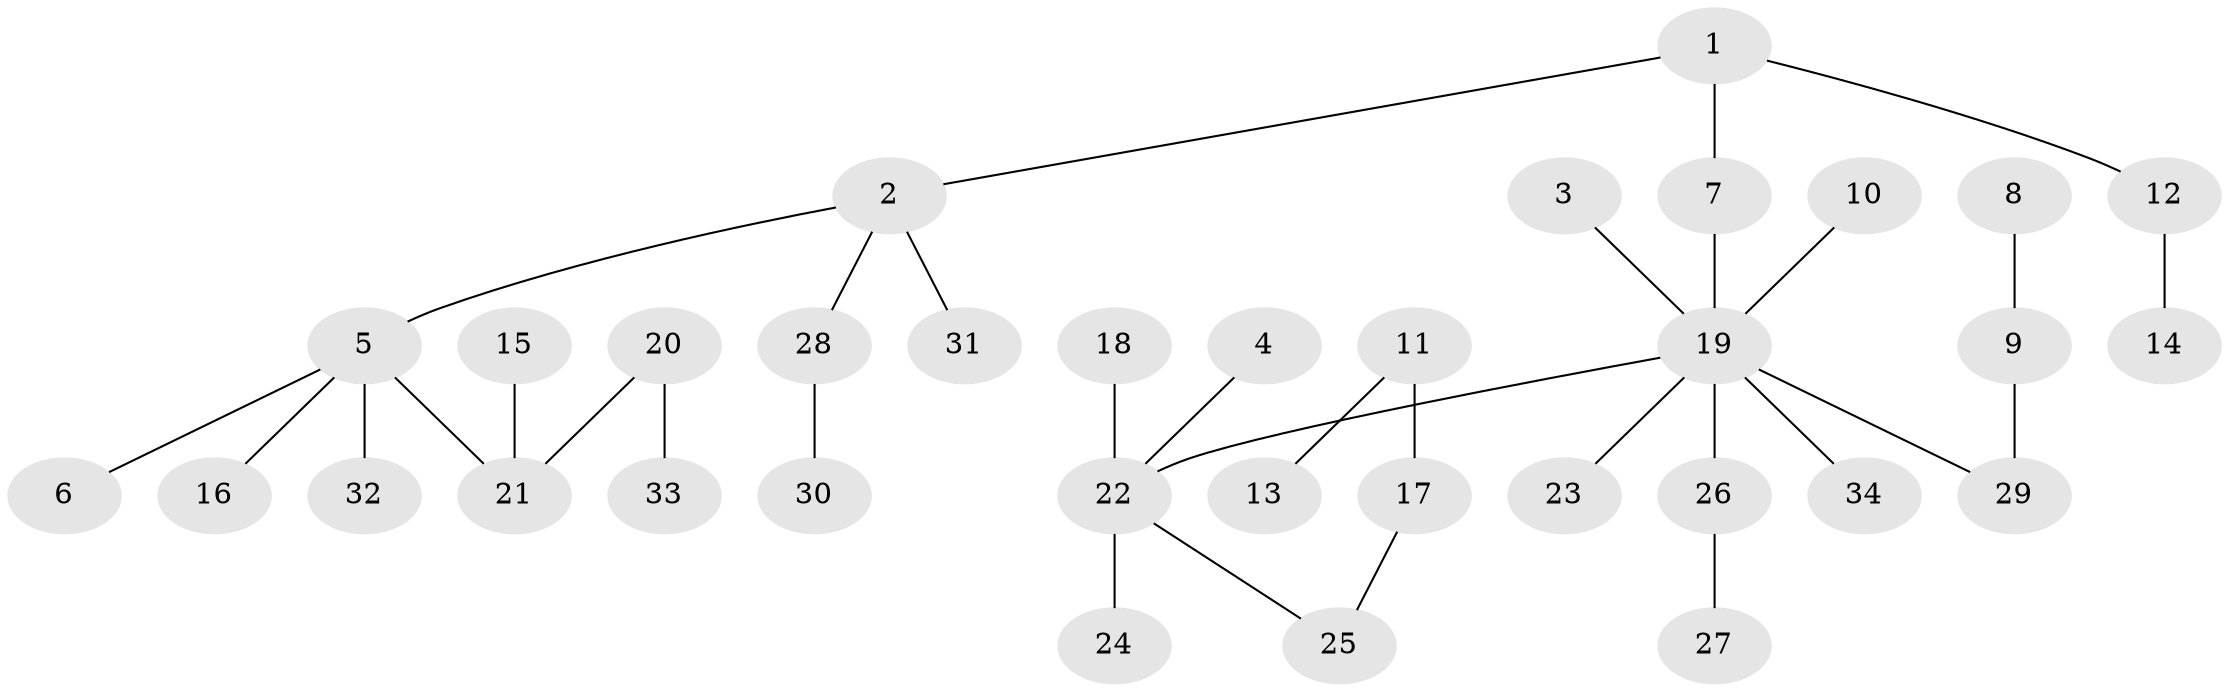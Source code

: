 // original degree distribution, {3: 0.16176470588235295, 6: 0.029411764705882353, 2: 0.3088235294117647, 4: 0.04411764705882353, 5: 0.014705882352941176, 1: 0.4411764705882353}
// Generated by graph-tools (version 1.1) at 2025/50/03/09/25 03:50:25]
// undirected, 34 vertices, 33 edges
graph export_dot {
graph [start="1"]
  node [color=gray90,style=filled];
  1;
  2;
  3;
  4;
  5;
  6;
  7;
  8;
  9;
  10;
  11;
  12;
  13;
  14;
  15;
  16;
  17;
  18;
  19;
  20;
  21;
  22;
  23;
  24;
  25;
  26;
  27;
  28;
  29;
  30;
  31;
  32;
  33;
  34;
  1 -- 2 [weight=1.0];
  1 -- 7 [weight=1.0];
  1 -- 12 [weight=1.0];
  2 -- 5 [weight=1.0];
  2 -- 28 [weight=1.0];
  2 -- 31 [weight=1.0];
  3 -- 19 [weight=1.0];
  4 -- 22 [weight=1.0];
  5 -- 6 [weight=1.0];
  5 -- 16 [weight=1.0];
  5 -- 21 [weight=1.0];
  5 -- 32 [weight=1.0];
  7 -- 19 [weight=1.0];
  8 -- 9 [weight=1.0];
  9 -- 29 [weight=1.0];
  10 -- 19 [weight=1.0];
  11 -- 13 [weight=1.0];
  11 -- 17 [weight=1.0];
  12 -- 14 [weight=1.0];
  15 -- 21 [weight=1.0];
  17 -- 25 [weight=1.0];
  18 -- 22 [weight=1.0];
  19 -- 22 [weight=1.0];
  19 -- 23 [weight=1.0];
  19 -- 26 [weight=1.0];
  19 -- 29 [weight=1.0];
  19 -- 34 [weight=1.0];
  20 -- 21 [weight=1.0];
  20 -- 33 [weight=1.0];
  22 -- 24 [weight=1.0];
  22 -- 25 [weight=1.0];
  26 -- 27 [weight=1.0];
  28 -- 30 [weight=1.0];
}

